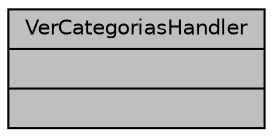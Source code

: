 digraph "VerCategoriasHandler"
{
 // INTERACTIVE_SVG=YES
 // LATEX_PDF_SIZE
  edge [fontname="Helvetica",fontsize="10",labelfontname="Helvetica",labelfontsize="10"];
  node [fontname="Helvetica",fontsize="10",shape=record];
  Node1 [label="{VerCategoriasHandler\n||}",height=0.2,width=0.4,color="black", fillcolor="grey75", style="filled", fontcolor="black",tooltip="Presenta al administrador las categeorías disponibles y le permite borrarlas o crear nuevas"];
}
